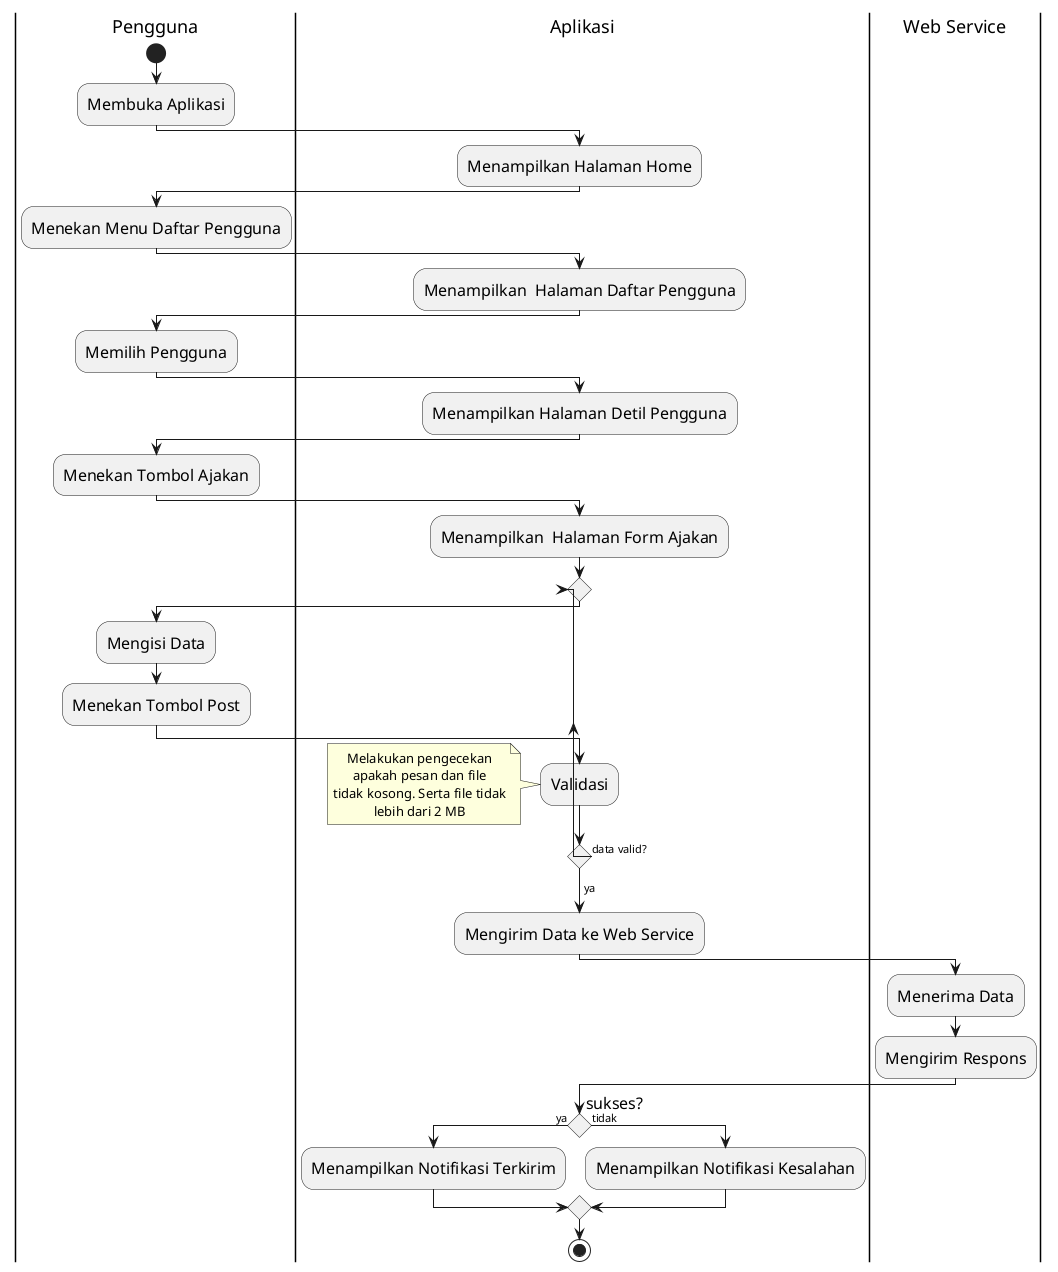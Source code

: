 @startuml
'https://plantuml.com/activity-diagram-beta
skinparam defaultTextAlignment center
skinparam activityFontSize 16
skinparam conditionStyle diamond
|Pengguna|
start
:Membuka Aplikasi;
|Aplikasi|
:Menampilkan Halaman Home;
|Pengguna|
:Menekan Menu Daftar Pengguna;
|Aplikasi|
:Menampilkan  Halaman Daftar Pengguna;
|Pengguna|
:Memilih Pengguna;
|Aplikasi|
:Menampilkan Halaman Detil Pengguna;
|Pengguna|
:Menekan Tombol Ajakan;
|Aplikasi|
:Menampilkan  Halaman Form Ajakan;
repeat
    |Pengguna|
    :Mengisi Data;
    :Menekan Tombol Post;
    |Aplikasi|
    :Validasi;
repeat while (data valid?) is (tidak)
->ya;
note left
  Melakukan pengecekan
  apakah pesan dan file
  tidak kosong. Serta file tidak
  lebih dari 2 MB
end note
:Mengirim Data ke Web Service;
|Web Service|
:Menerima Data;
:Mengirim Respons;
|Aplikasi|
if(sukses?) then (ya)
    :Menampilkan Notifikasi Terkirim;
else(tidak)
    :Menampilkan Notifikasi Kesalahan;
endif
stop
@enduml
